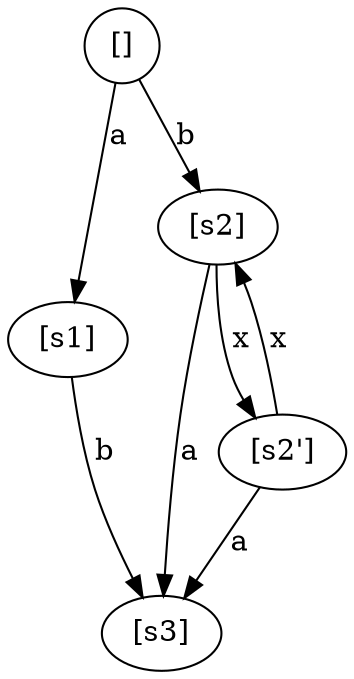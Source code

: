 digraph G {
    node [width=0.5];
xbd6a88 [label="[]"]
xbd6f60 [label="[s1]"]
xbd72a0 [label="[s2]"]
xbd75e0 [label="[s3]"]
xbd8dd0 [label="[s2']"]
xbd6a88 -> xbd6f60 [label="a"]
xbd6a88 -> xbd72a0 [label="b"]
xbd6f60 -> xbd75e0 [label="b"]
xbd72a0 -> xbd75e0 [label="a"]
xbd72a0 -> xbd8dd0 [label="x"]
xbd8dd0 -> xbd72a0 [label="x"]
xbd8dd0 -> xbd75e0 [label="a"]
}
